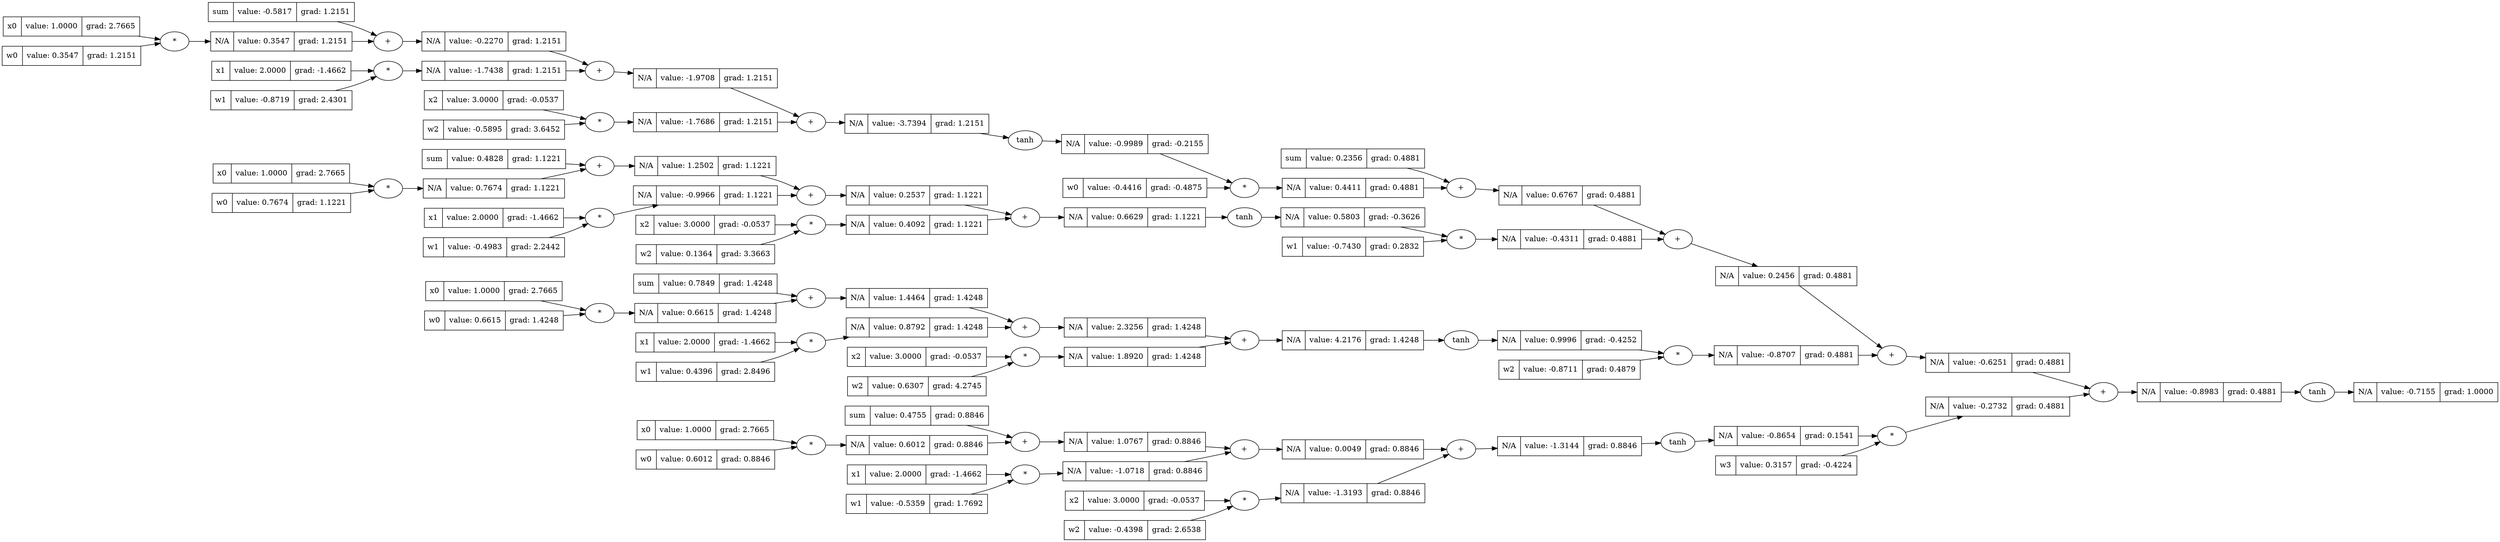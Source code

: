 digraph {
graph [rankdir=LR]
  "93985504078208" [label="{N/A | value: -0.7155 | grad: 1.0000 }" shape=record]
  "93985504078208tanh" [label="tanh"]
  "93985504078208tanh" -> "93985504078208"
  "93985504078032" -> "93985504078208tanh"
  "93985504078032" [label="{N/A | value: -0.8983 | grad: 0.4881 }" shape=record]
  "93985504078032+" [label="+"]
  "93985504078032+" -> "93985504078032"
  "93985504077632" -> "93985504078032+"
  "93985504077824" -> "93985504078032+"
  "93985504077632" [label="{N/A | value: -0.6251 | grad: 0.4881 }" shape=record]
  "93985504077632+" [label="+"]
  "93985504077632+" -> "93985504077632"
  "93985504076800" -> "93985504077632+"
  "93985504076992" -> "93985504077632+"
  "93985504076800" [label="{N/A | value: 0.2456 | grad: 0.4881 }" shape=record]
  "93985504076800+" [label="+"]
  "93985504076800+" -> "93985504076800"
  "93985504075968" -> "93985504076800+"
  "93985504076160" -> "93985504076800+"
  "93985504075968" [label="{N/A | value: 0.6767 | grad: 0.4881 }" shape=record]
  "93985504075968+" [label="+"]
  "93985504075968+" -> "93985504075968"
  "93985504075104" -> "93985504075968+"
  "93985504075296" -> "93985504075968+"
  "93985504075104" [label="{sum | value: 0.2356 | grad: 0.4881 }" shape=record]
  "93985504075296" [label="{N/A | value: 0.4411 | grad: 0.4881 }" shape=record]
  "93985504075296*" [label="*"]
  "93985504075296*" -> "93985504075296"
  "93985504074672" -> "93985504075296*"
  "93985504074832" -> "93985504075296*"
  "93985504074672" [label="{N/A | value: -0.9989 | grad: -0.2155 }" shape=record]
  "93985504074672tanh" [label="tanh"]
  "93985504074672tanh" -> "93985504074672"
  "93985504065120" -> "93985504074672tanh"
  "93985504065120" [label="{N/A | value: -3.7394 | grad: 1.2151 }" shape=record]
  "93985504065120+" [label="+"]
  "93985504065120+" -> "93985504065120"
  "93985504064720" -> "93985504065120+"
  "93985504064912" -> "93985504065120+"
  "93985504064720" [label="{N/A | value: -1.9708 | grad: 1.2151 }" shape=record]
  "93985504064720+" [label="+"]
  "93985504064720+" -> "93985504064720"
  "93985504063920" -> "93985504064720+"
  "93985504064112" -> "93985504064720+"
  "93985504063920" [label="{N/A | value: -0.2270 | grad: 1.2151 }" shape=record]
  "93985504063920+" [label="+"]
  "93985504063920+" -> "93985504063920"
  "93985504063088" -> "93985504063920+"
  "93985504063280" -> "93985504063920+"
  "93985504063088" [label="{sum | value: -0.5817 | grad: 1.2151 }" shape=record]
  "93985504063280" [label="{N/A | value: 0.3547 | grad: 1.2151 }" shape=record]
  "93985504063280*" [label="*"]
  "93985504063280*" -> "93985504063280"
  "93985504062656" -> "93985504063280*"
  "93985504062816" -> "93985504063280*"
  "93985504062656" [label="{x0 | value: 1.0000 | grad: 2.7665 }" shape=record]
  "93985504062816" [label="{w0 | value: 0.3547 | grad: 1.2151 }" shape=record]
  "93985504064112" [label="{N/A | value: -1.7438 | grad: 1.2151 }" shape=record]
  "93985504064112*" [label="*"]
  "93985504064112*" -> "93985504064112"
  "93985504063488" -> "93985504064112*"
  "93985504063616" -> "93985504064112*"
  "93985504063488" [label="{x1 | value: 2.0000 | grad: -1.4662 }" shape=record]
  "93985504063616" [label="{w1 | value: -0.8719 | grad: 2.4301 }" shape=record]
  "93985504064912" [label="{N/A | value: -1.7686 | grad: 1.2151 }" shape=record]
  "93985504064912*" [label="*"]
  "93985504064912*" -> "93985504064912"
  "93985504064320" -> "93985504064912*"
  "93985504064448" -> "93985504064912*"
  "93985504064320" [label="{x2 | value: 3.0000 | grad: -0.0537 }" shape=record]
  "93985504064448" [label="{w2 | value: -0.5895 | grad: 3.6452 }" shape=record]
  "93985504074832" [label="{w0 | value: -0.4416 | grad: -0.4875 }" shape=record]
  "93985504076160" [label="{N/A | value: -0.4311 | grad: 0.4881 }" shape=record]
  "93985504076160*" [label="*"]
  "93985504076160*" -> "93985504076160"
  "93985504075504" -> "93985504076160*"
  "93985504075664" -> "93985504076160*"
  "93985504075504" [label="{N/A | value: 0.5803 | grad: -0.3626 }" shape=record]
  "93985504075504tanh" [label="tanh"]
  "93985504075504tanh" -> "93985504075504"
  "93985504067968" -> "93985504075504tanh"
  "93985504067968" [label="{N/A | value: 0.6629 | grad: 1.1221 }" shape=record]
  "93985504067968+" [label="+"]
  "93985504067968+" -> "93985504067968"
  "93985504067568" -> "93985504067968+"
  "93985504067760" -> "93985504067968+"
  "93985504067568" [label="{N/A | value: 0.2537 | grad: 1.1221 }" shape=record]
  "93985504067568+" [label="+"]
  "93985504067568+" -> "93985504067568"
  "93985504066768" -> "93985504067568+"
  "93985504066960" -> "93985504067568+"
  "93985504066768" [label="{N/A | value: 1.2502 | grad: 1.1221 }" shape=record]
  "93985504066768+" [label="+"]
  "93985504066768+" -> "93985504066768"
  "93985504065936" -> "93985504066768+"
  "93985504066128" -> "93985504066768+"
  "93985504065936" [label="{sum | value: 0.4828 | grad: 1.1221 }" shape=record]
  "93985504066128" [label="{N/A | value: 0.7674 | grad: 1.1221 }" shape=record]
  "93985504066128*" [label="*"]
  "93985504066128*" -> "93985504066128"
  "93985504065504" -> "93985504066128*"
  "93985504065664" -> "93985504066128*"
  "93985504065504" [label="{x0 | value: 1.0000 | grad: 2.7665 }" shape=record]
  "93985504065664" [label="{w0 | value: 0.7674 | grad: 1.1221 }" shape=record]
  "93985504066960" [label="{N/A | value: -0.9966 | grad: 1.1221 }" shape=record]
  "93985504066960*" [label="*"]
  "93985504066960*" -> "93985504066960"
  "93985504066336" -> "93985504066960*"
  "93985504066464" -> "93985504066960*"
  "93985504066336" [label="{x1 | value: 2.0000 | grad: -1.4662 }" shape=record]
  "93985504066464" [label="{w1 | value: -0.4983 | grad: 2.2442 }" shape=record]
  "93985504067760" [label="{N/A | value: 0.4092 | grad: 1.1221 }" shape=record]
  "93985504067760*" [label="*"]
  "93985504067760*" -> "93985504067760"
  "93985504067168" -> "93985504067760*"
  "93985504067296" -> "93985504067760*"
  "93985504067168" [label="{x2 | value: 3.0000 | grad: -0.0537 }" shape=record]
  "93985504067296" [label="{w2 | value: 0.1364 | grad: 3.3663 }" shape=record]
  "93985504075664" [label="{w1 | value: -0.7430 | grad: 0.2832 }" shape=record]
  "93985504076992" [label="{N/A | value: -0.8707 | grad: 0.4881 }" shape=record]
  "93985504076992*" [label="*"]
  "93985504076992*" -> "93985504076992"
  "93985504076368" -> "93985504076992*"
  "93985504076496" -> "93985504076992*"
  "93985504076368" [label="{N/A | value: 0.9996 | grad: -0.4252 }" shape=record]
  "93985504076368tanh" [label="tanh"]
  "93985504076368tanh" -> "93985504076368"
  "93985504070816" -> "93985504076368tanh"
  "93985504070816" [label="{N/A | value: 4.2176 | grad: 1.4248 }" shape=record]
  "93985504070816+" [label="+"]
  "93985504070816+" -> "93985504070816"
  "93985504070416" -> "93985504070816+"
  "93985504070608" -> "93985504070816+"
  "93985504070416" [label="{N/A | value: 2.3256 | grad: 1.4248 }" shape=record]
  "93985504070416+" [label="+"]
  "93985504070416+" -> "93985504070416"
  "93985504069616" -> "93985504070416+"
  "93985504069808" -> "93985504070416+"
  "93985504069616" [label="{N/A | value: 1.4464 | grad: 1.4248 }" shape=record]
  "93985504069616+" [label="+"]
  "93985504069616+" -> "93985504069616"
  "93985504068784" -> "93985504069616+"
  "93985504068976" -> "93985504069616+"
  "93985504068784" [label="{sum | value: 0.7849 | grad: 1.4248 }" shape=record]
  "93985504068976" [label="{N/A | value: 0.6615 | grad: 1.4248 }" shape=record]
  "93985504068976*" [label="*"]
  "93985504068976*" -> "93985504068976"
  "93985504068352" -> "93985504068976*"
  "93985504068512" -> "93985504068976*"
  "93985504068352" [label="{x0 | value: 1.0000 | grad: 2.7665 }" shape=record]
  "93985504068512" [label="{w0 | value: 0.6615 | grad: 1.4248 }" shape=record]
  "93985504069808" [label="{N/A | value: 0.8792 | grad: 1.4248 }" shape=record]
  "93985504069808*" [label="*"]
  "93985504069808*" -> "93985504069808"
  "93985504069184" -> "93985504069808*"
  "93985504069312" -> "93985504069808*"
  "93985504069184" [label="{x1 | value: 2.0000 | grad: -1.4662 }" shape=record]
  "93985504069312" [label="{w1 | value: 0.4396 | grad: 2.8496 }" shape=record]
  "93985504070608" [label="{N/A | value: 1.8920 | grad: 1.4248 }" shape=record]
  "93985504070608*" [label="*"]
  "93985504070608*" -> "93985504070608"
  "93985504070016" -> "93985504070608*"
  "93985504070144" -> "93985504070608*"
  "93985504070016" [label="{x2 | value: 3.0000 | grad: -0.0537 }" shape=record]
  "93985504070144" [label="{w2 | value: 0.6307 | grad: 4.2745 }" shape=record]
  "93985504076496" [label="{w2 | value: -0.8711 | grad: 0.4879 }" shape=record]
  "93985504077824" [label="{N/A | value: -0.2732 | grad: 0.4881 }" shape=record]
  "93985504077824*" [label="*"]
  "93985504077824*" -> "93985504077824"
  "93985504077200" -> "93985504077824*"
  "93985504077328" -> "93985504077824*"
  "93985504077200" [label="{N/A | value: -0.8654 | grad: 0.1541 }" shape=record]
  "93985504077200tanh" [label="tanh"]
  "93985504077200tanh" -> "93985504077200"
  "93985504073664" -> "93985504077200tanh"
  "93985504073664" [label="{N/A | value: -1.3144 | grad: 0.8846 }" shape=record]
  "93985504073664+" [label="+"]
  "93985504073664+" -> "93985504073664"
  "93985504073264" -> "93985504073664+"
  "93985504073456" -> "93985504073664+"
  "93985504073264" [label="{N/A | value: 0.0049 | grad: 0.8846 }" shape=record]
  "93985504073264+" [label="+"]
  "93985504073264+" -> "93985504073264"
  "93985504072464" -> "93985504073264+"
  "93985504072656" -> "93985504073264+"
  "93985504072464" [label="{N/A | value: 1.0767 | grad: 0.8846 }" shape=record]
  "93985504072464+" [label="+"]
  "93985504072464+" -> "93985504072464"
  "93985504071632" -> "93985504072464+"
  "93985504071824" -> "93985504072464+"
  "93985504071632" [label="{sum | value: 0.4755 | grad: 0.8846 }" shape=record]
  "93985504071824" [label="{N/A | value: 0.6012 | grad: 0.8846 }" shape=record]
  "93985504071824*" [label="*"]
  "93985504071824*" -> "93985504071824"
  "93985504071200" -> "93985504071824*"
  "93985504071360" -> "93985504071824*"
  "93985504071200" [label="{x0 | value: 1.0000 | grad: 2.7665 }" shape=record]
  "93985504071360" [label="{w0 | value: 0.6012 | grad: 0.8846 }" shape=record]
  "93985504072656" [label="{N/A | value: -1.0718 | grad: 0.8846 }" shape=record]
  "93985504072656*" [label="*"]
  "93985504072656*" -> "93985504072656"
  "93985504072032" -> "93985504072656*"
  "93985504072160" -> "93985504072656*"
  "93985504072032" [label="{x1 | value: 2.0000 | grad: -1.4662 }" shape=record]
  "93985504072160" [label="{w1 | value: -0.5359 | grad: 1.7692 }" shape=record]
  "93985504073456" [label="{N/A | value: -1.3193 | grad: 0.8846 }" shape=record]
  "93985504073456*" [label="*"]
  "93985504073456*" -> "93985504073456"
  "93985504072864" -> "93985504073456*"
  "93985504072992" -> "93985504073456*"
  "93985504072864" [label="{x2 | value: 3.0000 | grad: -0.0537 }" shape=record]
  "93985504072992" [label="{w2 | value: -0.4398 | grad: 2.6538 }" shape=record]
  "93985504077328" [label="{w3 | value: 0.3157 | grad: -0.4224 }" shape=record]
}
